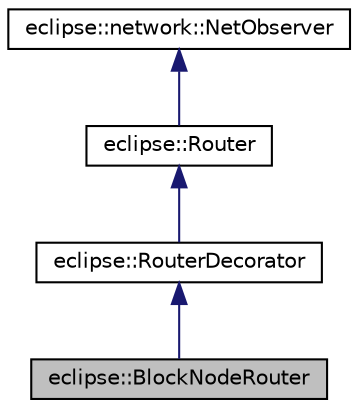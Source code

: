 digraph "eclipse::BlockNodeRouter"
{
  edge [fontname="Helvetica",fontsize="10",labelfontname="Helvetica",labelfontsize="10"];
  node [fontname="Helvetica",fontsize="10",shape=record];
  Node1 [label="eclipse::BlockNodeRouter",height=0.2,width=0.4,color="black", fillcolor="grey75", style="filled" fontcolor="black"];
  Node2 -> Node1 [dir="back",color="midnightblue",fontsize="10",style="solid",fontname="Helvetica"];
  Node2 [label="eclipse::RouterDecorator",height=0.2,width=0.4,color="black", fillcolor="white", style="filled",URL="$classeclipse_1_1RouterDecorator.html"];
  Node3 -> Node2 [dir="back",color="midnightblue",fontsize="10",style="solid",fontname="Helvetica"];
  Node3 [label="eclipse::Router",height=0.2,width=0.4,color="black", fillcolor="white", style="filled",URL="$classeclipse_1_1Router.html"];
  Node4 -> Node3 [dir="back",color="midnightblue",fontsize="10",style="solid",fontname="Helvetica"];
  Node4 [label="eclipse::network::NetObserver",height=0.2,width=0.4,color="black", fillcolor="white", style="filled",URL="$structeclipse_1_1network_1_1NetObserver.html"];
}
